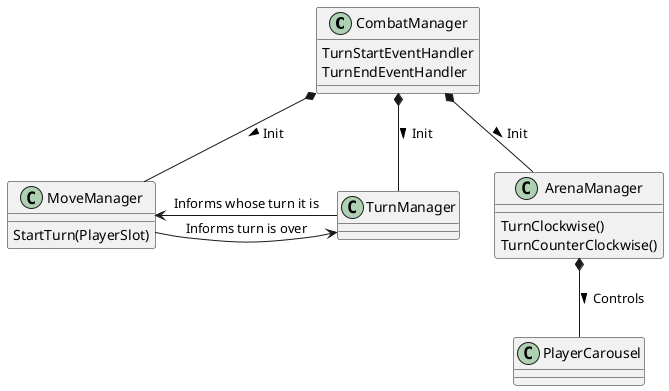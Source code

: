 @startuml

class CombatManager {
TurnStartEventHandler
TurnEndEventHandler
}
class ArenaManager {
TurnClockwise()
TurnCounterClockwise()
}
class TurnManager
class MoveManager {
StartTurn(PlayerSlot)
}
class PlayerCarousel

CombatManager *-down- ArenaManager : Init >
CombatManager *-down- TurnManager : Init >
CombatManager *-down- MoveManager : Init >
ArenaManager *-down- PlayerCarousel : Controls >

TurnManager -left-> MoveManager : Informs whose turn it is
TurnManager <-right- MoveManager : Informs turn is over

@enduml